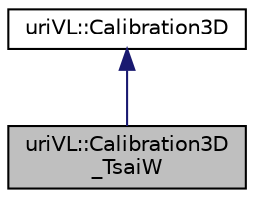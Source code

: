 digraph "uriVL::Calibration3D_TsaiW"
{
  edge [fontname="Helvetica",fontsize="10",labelfontname="Helvetica",labelfontsize="10"];
  node [fontname="Helvetica",fontsize="10",shape=record];
  Node1 [label="uriVL::Calibration3D\l_TsaiW",height=0.2,width=0.4,color="black", fillcolor="grey75", style="filled", fontcolor="black"];
  Node2 -> Node1 [dir="back",color="midnightblue",fontsize="10",style="solid",fontname="Helvetica"];
  Node2 [label="uriVL::Calibration3D",height=0.2,width=0.4,color="black", fillcolor="white", style="filled",URL="$classuriVL_1_1Calibration3D.html",tooltip="The base virtual Calibration3D class. "];
}
